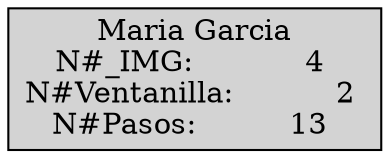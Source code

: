  digraph colac {
     node [shape=box, style=filled];
     "ClienteMasPasos" [label="Maria Garcia\nN#_IMG:            4 \nN#Ventanilla:           2 \nN#Pasos:          13 ", shape=box];
 }
